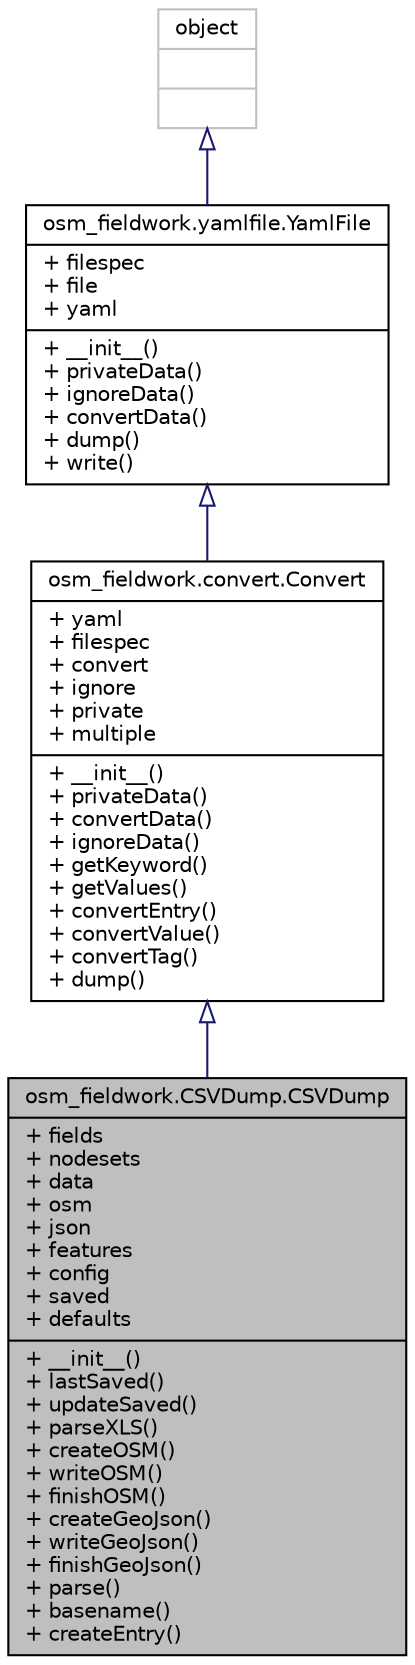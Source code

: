 digraph "osm_fieldwork.CSVDump.CSVDump"
{
 // LATEX_PDF_SIZE
  edge [fontname="Helvetica",fontsize="10",labelfontname="Helvetica",labelfontsize="10"];
  node [fontname="Helvetica",fontsize="10",shape=record];
  Node1 [label="{osm_fieldwork.CSVDump.CSVDump\n|+ fields\l+ nodesets\l+ data\l+ osm\l+ json\l+ features\l+ config\l+ saved\l+ defaults\l|+ __init__()\l+ lastSaved()\l+ updateSaved()\l+ parseXLS()\l+ createOSM()\l+ writeOSM()\l+ finishOSM()\l+ createGeoJson()\l+ writeGeoJson()\l+ finishGeoJson()\l+ parse()\l+ basename()\l+ createEntry()\l}",height=0.2,width=0.4,color="black", fillcolor="grey75", style="filled", fontcolor="black",tooltip=" "];
  Node2 -> Node1 [dir="back",color="midnightblue",fontsize="10",style="solid",arrowtail="onormal",fontname="Helvetica"];
  Node2 [label="{osm_fieldwork.convert.Convert\n|+ yaml\l+ filespec\l+ convert\l+ ignore\l+ private\l+ multiple\l|+ __init__()\l+ privateData()\l+ convertData()\l+ ignoreData()\l+ getKeyword()\l+ getValues()\l+ convertEntry()\l+ convertValue()\l+ convertTag()\l+ dump()\l}",height=0.2,width=0.4,color="black", fillcolor="white", style="filled",URL="$classosm__fieldwork_1_1convert_1_1Convert.html",tooltip=" "];
  Node3 -> Node2 [dir="back",color="midnightblue",fontsize="10",style="solid",arrowtail="onormal",fontname="Helvetica"];
  Node3 [label="{osm_fieldwork.yamlfile.YamlFile\n|+ filespec\l+ file\l+ yaml\l|+ __init__()\l+ privateData()\l+ ignoreData()\l+ convertData()\l+ dump()\l+ write()\l}",height=0.2,width=0.4,color="black", fillcolor="white", style="filled",URL="$classosm__fieldwork_1_1yamlfile_1_1YamlFile.html",tooltip=" "];
  Node4 -> Node3 [dir="back",color="midnightblue",fontsize="10",style="solid",arrowtail="onormal",fontname="Helvetica"];
  Node4 [label="{object\n||}",height=0.2,width=0.4,color="grey75", fillcolor="white", style="filled",tooltip=" "];
}
